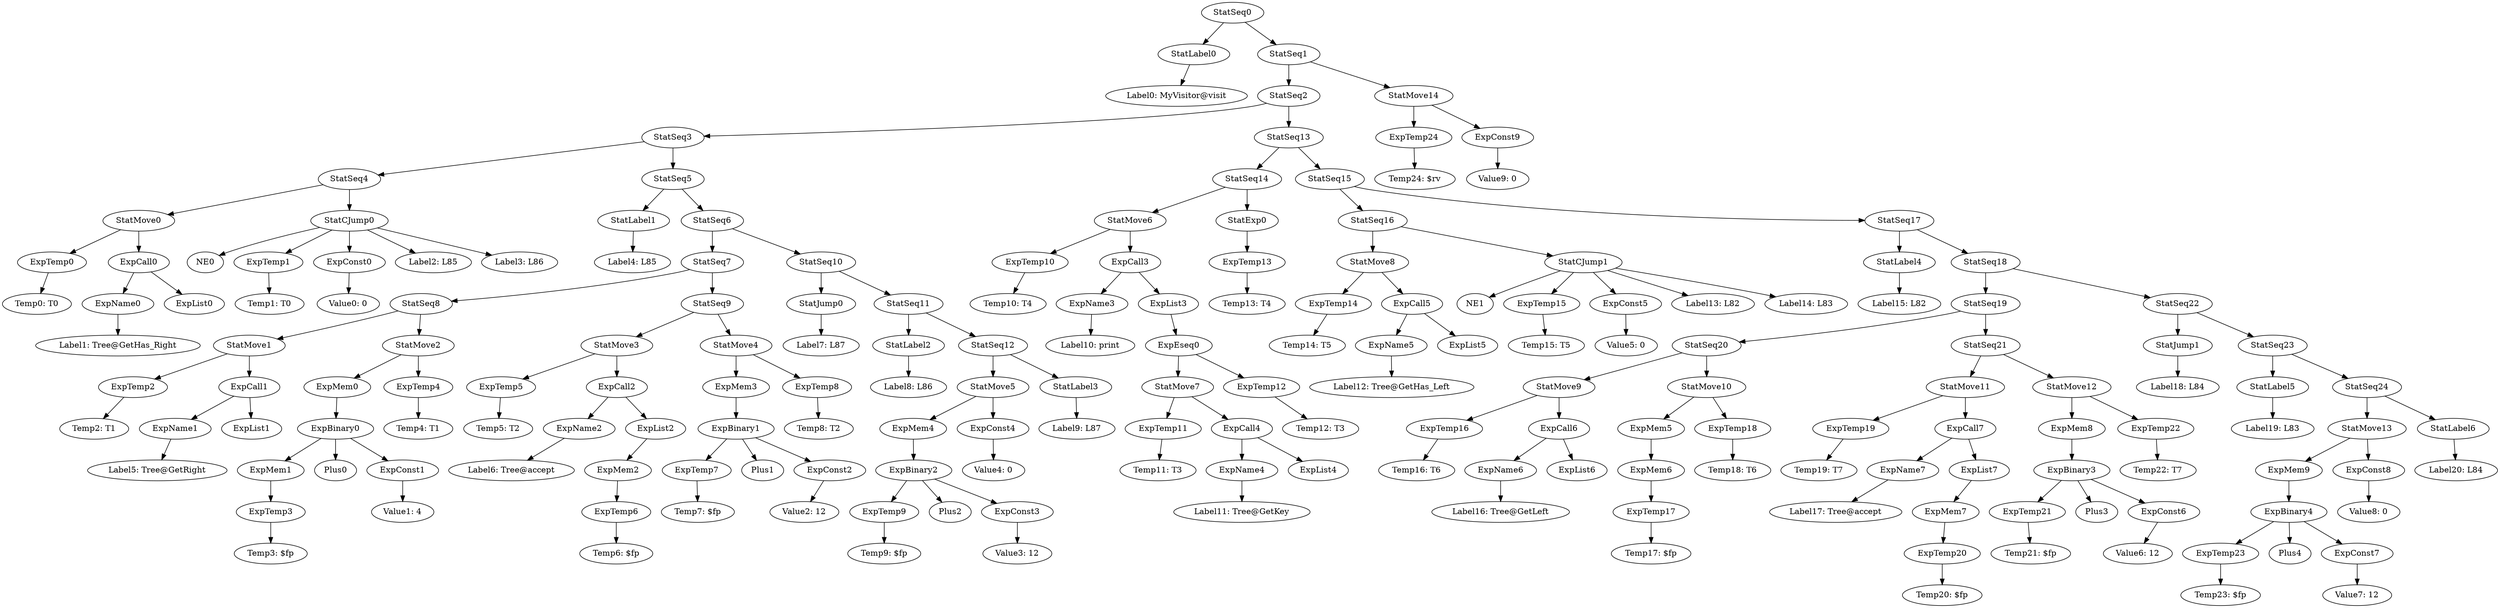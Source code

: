 digraph {
	ordering = out;
	ExpTemp24 -> "Temp24: $rv";
	StatSeq24 -> StatMove13;
	StatSeq24 -> StatLabel6;
	ExpConst7 -> "Value7: 12";
	StatSeq22 -> StatJump1;
	StatSeq22 -> StatSeq23;
	StatSeq18 -> StatSeq19;
	StatSeq18 -> StatSeq22;
	ExpMem8 -> ExpBinary3;
	ExpConst6 -> "Value6: 12";
	ExpTemp21 -> "Temp21: $fp";
	StatSeq21 -> StatMove11;
	StatSeq21 -> StatMove12;
	StatSeq19 -> StatSeq20;
	StatSeq19 -> StatSeq21;
	StatMove13 -> ExpMem9;
	StatMove13 -> ExpConst8;
	StatSeq10 -> StatJump0;
	StatSeq10 -> StatSeq11;
	ExpName1 -> "Label5: Tree@GetRight";
	StatSeq14 -> StatMove6;
	StatSeq14 -> StatExp0;
	ExpTemp15 -> "Temp15: T5";
	ExpMem3 -> ExpBinary1;
	ExpBinary1 -> ExpTemp7;
	ExpBinary1 -> Plus1;
	ExpBinary1 -> ExpConst2;
	ExpTemp22 -> "Temp22: T7";
	ExpList2 -> ExpMem2;
	ExpTemp6 -> "Temp6: $fp";
	StatMove6 -> ExpTemp10;
	StatMove6 -> ExpCall3;
	ExpCall2 -> ExpName2;
	ExpCall2 -> ExpList2;
	StatMove10 -> ExpMem5;
	StatMove10 -> ExpTemp18;
	StatMove3 -> ExpTemp5;
	StatMove3 -> ExpCall2;
	ExpTemp7 -> "Temp7: $fp";
	ExpTemp0 -> "Temp0: T0";
	StatLabel5 -> "Label19: L83";
	ExpTemp4 -> "Temp4: T1";
	StatMove2 -> ExpMem0;
	StatMove2 -> ExpTemp4;
	ExpMem0 -> ExpBinary0;
	ExpName5 -> "Label12: Tree@GetHas_Left";
	ExpTemp9 -> "Temp9: $fp";
	ExpCall4 -> ExpName4;
	ExpCall4 -> ExpList4;
	ExpConst0 -> "Value0: 0";
	ExpMem1 -> ExpTemp3;
	StatMove0 -> ExpTemp0;
	StatMove0 -> ExpCall0;
	StatMove8 -> ExpTemp14;
	StatMove8 -> ExpCall5;
	StatSeq3 -> StatSeq4;
	StatSeq3 -> StatSeq5;
	StatSeq15 -> StatSeq16;
	StatSeq15 -> StatSeq17;
	ExpName2 -> "Label6: Tree@accept";
	ExpBinary2 -> ExpTemp9;
	ExpBinary2 -> Plus2;
	ExpBinary2 -> ExpConst3;
	ExpMem5 -> ExpMem6;
	ExpTemp5 -> "Temp5: T2";
	ExpBinary4 -> ExpTemp23;
	ExpBinary4 -> Plus4;
	ExpBinary4 -> ExpConst7;
	ExpTemp1 -> "Temp1: T0";
	ExpConst2 -> "Value2: 12";
	StatExp0 -> ExpTemp13;
	StatSeq20 -> StatMove9;
	StatSeq20 -> StatMove10;
	StatSeq11 -> StatLabel2;
	StatSeq11 -> StatSeq12;
	ExpName7 -> "Label17: Tree@accept";
	StatJump0 -> "Label7: L87";
	ExpCall1 -> ExpName1;
	ExpCall1 -> ExpList1;
	StatSeq9 -> StatMove3;
	StatSeq9 -> StatMove4;
	ExpCall0 -> ExpName0;
	ExpCall0 -> ExpList0;
	StatSeq1 -> StatSeq2;
	StatSeq1 -> StatMove14;
	ExpMem2 -> ExpTemp6;
	StatLabel6 -> "Label20: L84";
	ExpTemp12 -> "Temp12: T3";
	StatJump1 -> "Label18: L84";
	StatSeq4 -> StatMove0;
	StatSeq4 -> StatCJump0;
	StatLabel1 -> "Label4: L85";
	ExpConst1 -> "Value1: 4";
	ExpTemp8 -> "Temp8: T2";
	ExpTemp18 -> "Temp18: T6";
	StatCJump0 -> NE0;
	StatCJump0 -> ExpTemp1;
	StatCJump0 -> ExpConst0;
	StatCJump0 -> "Label2: L85";
	StatCJump0 -> "Label3: L86";
	StatMove1 -> ExpTemp2;
	StatMove1 -> ExpCall1;
	StatSeq5 -> StatLabel1;
	StatSeq5 -> StatSeq6;
	StatSeq23 -> StatLabel5;
	StatSeq23 -> StatSeq24;
	StatLabel4 -> "Label15: L82";
	ExpTemp19 -> "Temp19: T7";
	StatLabel0 -> "Label0: MyVisitor@visit";
	StatSeq17 -> StatLabel4;
	StatSeq17 -> StatSeq18;
	ExpTemp2 -> "Temp2: T1";
	StatSeq6 -> StatSeq7;
	StatSeq6 -> StatSeq10;
	ExpTemp3 -> "Temp3: $fp";
	StatSeq8 -> StatMove1;
	StatSeq8 -> StatMove2;
	ExpBinary0 -> ExpMem1;
	ExpBinary0 -> Plus0;
	ExpBinary0 -> ExpConst1;
	ExpConst3 -> "Value3: 12";
	ExpMem4 -> ExpBinary2;
	ExpName4 -> "Label11: Tree@GetKey";
	ExpConst9 -> "Value9: 0";
	StatMove4 -> ExpMem3;
	StatMove4 -> ExpTemp8;
	StatLabel2 -> "Label8: L86";
	StatMove5 -> ExpMem4;
	StatMove5 -> ExpConst4;
	StatSeq0 -> StatLabel0;
	StatSeq0 -> StatSeq1;
	ExpConst5 -> "Value5: 0";
	ExpConst4 -> "Value4: 0";
	ExpBinary3 -> ExpTemp21;
	ExpBinary3 -> Plus3;
	ExpBinary3 -> ExpConst6;
	ExpMem7 -> ExpTemp20;
	StatLabel3 -> "Label9: L87";
	StatSeq12 -> StatMove5;
	StatSeq12 -> StatLabel3;
	StatSeq2 -> StatSeq3;
	StatSeq2 -> StatSeq13;
	ExpList7 -> ExpMem7;
	ExpName3 -> "Label10: print";
	StatMove7 -> ExpTemp11;
	StatMove7 -> ExpCall4;
	ExpTemp11 -> "Temp11: T3";
	ExpEseq0 -> StatMove7;
	ExpEseq0 -> ExpTemp12;
	ExpList3 -> ExpEseq0;
	ExpTemp13 -> "Temp13: T4";
	StatMove12 -> ExpMem8;
	StatMove12 -> ExpTemp22;
	ExpTemp14 -> "Temp14: T5";
	ExpCall5 -> ExpName5;
	ExpCall5 -> ExpList5;
	StatSeq7 -> StatSeq8;
	StatSeq7 -> StatSeq9;
	StatSeq16 -> StatMove8;
	StatSeq16 -> StatCJump1;
	ExpCall3 -> ExpName3;
	ExpCall3 -> ExpList3;
	StatCJump1 -> NE1;
	StatCJump1 -> ExpTemp15;
	StatCJump1 -> ExpConst5;
	StatCJump1 -> "Label13: L82";
	StatCJump1 -> "Label14: L83";
	ExpTemp16 -> "Temp16: T6";
	StatMove9 -> ExpTemp16;
	StatMove9 -> ExpCall6;
	ExpName6 -> "Label16: Tree@GetLeft";
	ExpTemp10 -> "Temp10: T4";
	ExpCall6 -> ExpName6;
	ExpCall6 -> ExpList6;
	ExpMem9 -> ExpBinary4;
	ExpTemp23 -> "Temp23: $fp";
	StatSeq13 -> StatSeq14;
	StatSeq13 -> StatSeq15;
	ExpTemp17 -> "Temp17: $fp";
	ExpMem6 -> ExpTemp17;
	StatMove11 -> ExpTemp19;
	StatMove11 -> ExpCall7;
	StatMove14 -> ExpTemp24;
	StatMove14 -> ExpConst9;
	ExpCall7 -> ExpName7;
	ExpCall7 -> ExpList7;
	ExpConst8 -> "Value8: 0";
	ExpName0 -> "Label1: Tree@GetHas_Right";
	ExpTemp20 -> "Temp20: $fp";
}

